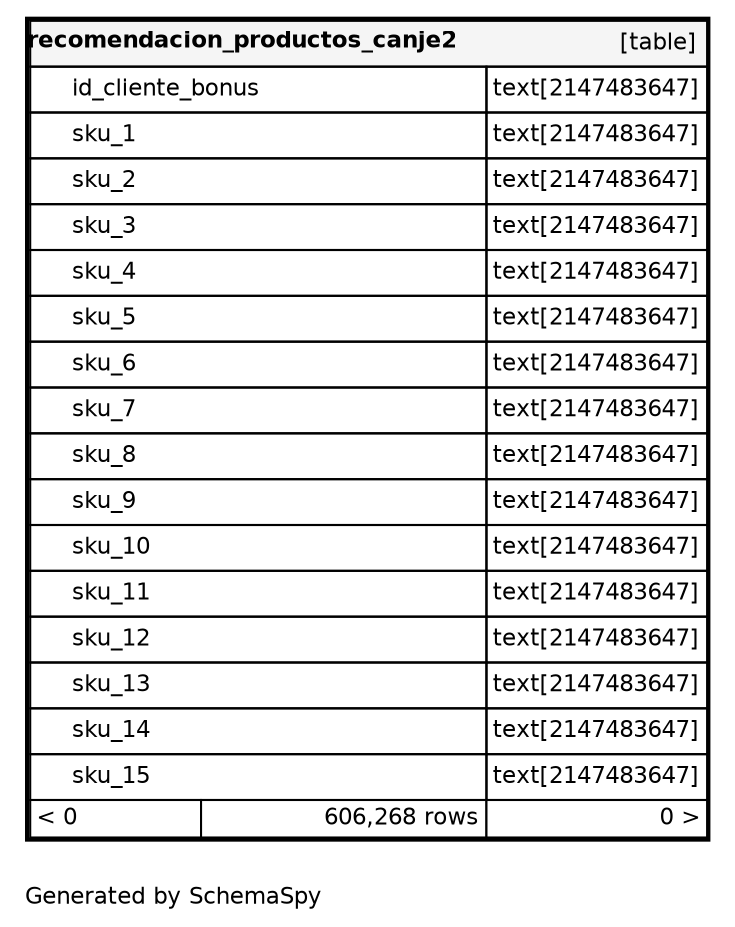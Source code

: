 digraph "oneDegreeRelationshipsDiagram" {
  graph [    rankdir="RL"    bgcolor="#ffffff"    label="\nGenerated by SchemaSpy"    labeljust="l"    nodesep="0.18"    ranksep="0.46"    fontname="Helvetica"    fontsize="11"    ration="compress"  ];  node [    fontname="Helvetica"    fontsize="11"    shape="plaintext"  ];  edge [    arrowsize="0.8"  ];
  "recomendacion_productos_canje2" [
   label=<
    <TABLE BORDER="2" CELLBORDER="1" CELLSPACING="0" BGCOLOR="#ffffff">
      <TR><TD COLSPAN="4"  BGCOLOR="#f5f5f5"><TABLE BORDER="0" CELLSPACING="0"><TR><TD ALIGN="LEFT" FIXEDSIZE="TRUE" WIDTH="198" HEIGHT="16"><B>recomendacion_productos_canje2</B></TD><TD ALIGN="RIGHT">[table]</TD></TR></TABLE></TD></TR>
      <TR><TD PORT="id_cliente_bonus" COLSPAN="2" ALIGN="LEFT"><TABLE BORDER="0" CELLSPACING="0" ALIGN="LEFT"><TR ALIGN="LEFT"><TD ALIGN="LEFT" FIXEDSIZE="TRUE" WIDTH="15" HEIGHT="16"></TD><TD ALIGN="LEFT" FIXEDSIZE="TRUE" WIDTH="198" HEIGHT="16">id_cliente_bonus</TD></TR></TABLE></TD><TD PORT="id_cliente_bonus.type" ALIGN="LEFT">text[2147483647]</TD></TR>
      <TR><TD PORT="sku_1" COLSPAN="2" ALIGN="LEFT"><TABLE BORDER="0" CELLSPACING="0" ALIGN="LEFT"><TR ALIGN="LEFT"><TD ALIGN="LEFT" FIXEDSIZE="TRUE" WIDTH="15" HEIGHT="16"></TD><TD ALIGN="LEFT" FIXEDSIZE="TRUE" WIDTH="198" HEIGHT="16">sku_1</TD></TR></TABLE></TD><TD PORT="sku_1.type" ALIGN="LEFT">text[2147483647]</TD></TR>
      <TR><TD PORT="sku_2" COLSPAN="2" ALIGN="LEFT"><TABLE BORDER="0" CELLSPACING="0" ALIGN="LEFT"><TR ALIGN="LEFT"><TD ALIGN="LEFT" FIXEDSIZE="TRUE" WIDTH="15" HEIGHT="16"></TD><TD ALIGN="LEFT" FIXEDSIZE="TRUE" WIDTH="198" HEIGHT="16">sku_2</TD></TR></TABLE></TD><TD PORT="sku_2.type" ALIGN="LEFT">text[2147483647]</TD></TR>
      <TR><TD PORT="sku_3" COLSPAN="2" ALIGN="LEFT"><TABLE BORDER="0" CELLSPACING="0" ALIGN="LEFT"><TR ALIGN="LEFT"><TD ALIGN="LEFT" FIXEDSIZE="TRUE" WIDTH="15" HEIGHT="16"></TD><TD ALIGN="LEFT" FIXEDSIZE="TRUE" WIDTH="198" HEIGHT="16">sku_3</TD></TR></TABLE></TD><TD PORT="sku_3.type" ALIGN="LEFT">text[2147483647]</TD></TR>
      <TR><TD PORT="sku_4" COLSPAN="2" ALIGN="LEFT"><TABLE BORDER="0" CELLSPACING="0" ALIGN="LEFT"><TR ALIGN="LEFT"><TD ALIGN="LEFT" FIXEDSIZE="TRUE" WIDTH="15" HEIGHT="16"></TD><TD ALIGN="LEFT" FIXEDSIZE="TRUE" WIDTH="198" HEIGHT="16">sku_4</TD></TR></TABLE></TD><TD PORT="sku_4.type" ALIGN="LEFT">text[2147483647]</TD></TR>
      <TR><TD PORT="sku_5" COLSPAN="2" ALIGN="LEFT"><TABLE BORDER="0" CELLSPACING="0" ALIGN="LEFT"><TR ALIGN="LEFT"><TD ALIGN="LEFT" FIXEDSIZE="TRUE" WIDTH="15" HEIGHT="16"></TD><TD ALIGN="LEFT" FIXEDSIZE="TRUE" WIDTH="198" HEIGHT="16">sku_5</TD></TR></TABLE></TD><TD PORT="sku_5.type" ALIGN="LEFT">text[2147483647]</TD></TR>
      <TR><TD PORT="sku_6" COLSPAN="2" ALIGN="LEFT"><TABLE BORDER="0" CELLSPACING="0" ALIGN="LEFT"><TR ALIGN="LEFT"><TD ALIGN="LEFT" FIXEDSIZE="TRUE" WIDTH="15" HEIGHT="16"></TD><TD ALIGN="LEFT" FIXEDSIZE="TRUE" WIDTH="198" HEIGHT="16">sku_6</TD></TR></TABLE></TD><TD PORT="sku_6.type" ALIGN="LEFT">text[2147483647]</TD></TR>
      <TR><TD PORT="sku_7" COLSPAN="2" ALIGN="LEFT"><TABLE BORDER="0" CELLSPACING="0" ALIGN="LEFT"><TR ALIGN="LEFT"><TD ALIGN="LEFT" FIXEDSIZE="TRUE" WIDTH="15" HEIGHT="16"></TD><TD ALIGN="LEFT" FIXEDSIZE="TRUE" WIDTH="198" HEIGHT="16">sku_7</TD></TR></TABLE></TD><TD PORT="sku_7.type" ALIGN="LEFT">text[2147483647]</TD></TR>
      <TR><TD PORT="sku_8" COLSPAN="2" ALIGN="LEFT"><TABLE BORDER="0" CELLSPACING="0" ALIGN="LEFT"><TR ALIGN="LEFT"><TD ALIGN="LEFT" FIXEDSIZE="TRUE" WIDTH="15" HEIGHT="16"></TD><TD ALIGN="LEFT" FIXEDSIZE="TRUE" WIDTH="198" HEIGHT="16">sku_8</TD></TR></TABLE></TD><TD PORT="sku_8.type" ALIGN="LEFT">text[2147483647]</TD></TR>
      <TR><TD PORT="sku_9" COLSPAN="2" ALIGN="LEFT"><TABLE BORDER="0" CELLSPACING="0" ALIGN="LEFT"><TR ALIGN="LEFT"><TD ALIGN="LEFT" FIXEDSIZE="TRUE" WIDTH="15" HEIGHT="16"></TD><TD ALIGN="LEFT" FIXEDSIZE="TRUE" WIDTH="198" HEIGHT="16">sku_9</TD></TR></TABLE></TD><TD PORT="sku_9.type" ALIGN="LEFT">text[2147483647]</TD></TR>
      <TR><TD PORT="sku_10" COLSPAN="2" ALIGN="LEFT"><TABLE BORDER="0" CELLSPACING="0" ALIGN="LEFT"><TR ALIGN="LEFT"><TD ALIGN="LEFT" FIXEDSIZE="TRUE" WIDTH="15" HEIGHT="16"></TD><TD ALIGN="LEFT" FIXEDSIZE="TRUE" WIDTH="198" HEIGHT="16">sku_10</TD></TR></TABLE></TD><TD PORT="sku_10.type" ALIGN="LEFT">text[2147483647]</TD></TR>
      <TR><TD PORT="sku_11" COLSPAN="2" ALIGN="LEFT"><TABLE BORDER="0" CELLSPACING="0" ALIGN="LEFT"><TR ALIGN="LEFT"><TD ALIGN="LEFT" FIXEDSIZE="TRUE" WIDTH="15" HEIGHT="16"></TD><TD ALIGN="LEFT" FIXEDSIZE="TRUE" WIDTH="198" HEIGHT="16">sku_11</TD></TR></TABLE></TD><TD PORT="sku_11.type" ALIGN="LEFT">text[2147483647]</TD></TR>
      <TR><TD PORT="sku_12" COLSPAN="2" ALIGN="LEFT"><TABLE BORDER="0" CELLSPACING="0" ALIGN="LEFT"><TR ALIGN="LEFT"><TD ALIGN="LEFT" FIXEDSIZE="TRUE" WIDTH="15" HEIGHT="16"></TD><TD ALIGN="LEFT" FIXEDSIZE="TRUE" WIDTH="198" HEIGHT="16">sku_12</TD></TR></TABLE></TD><TD PORT="sku_12.type" ALIGN="LEFT">text[2147483647]</TD></TR>
      <TR><TD PORT="sku_13" COLSPAN="2" ALIGN="LEFT"><TABLE BORDER="0" CELLSPACING="0" ALIGN="LEFT"><TR ALIGN="LEFT"><TD ALIGN="LEFT" FIXEDSIZE="TRUE" WIDTH="15" HEIGHT="16"></TD><TD ALIGN="LEFT" FIXEDSIZE="TRUE" WIDTH="198" HEIGHT="16">sku_13</TD></TR></TABLE></TD><TD PORT="sku_13.type" ALIGN="LEFT">text[2147483647]</TD></TR>
      <TR><TD PORT="sku_14" COLSPAN="2" ALIGN="LEFT"><TABLE BORDER="0" CELLSPACING="0" ALIGN="LEFT"><TR ALIGN="LEFT"><TD ALIGN="LEFT" FIXEDSIZE="TRUE" WIDTH="15" HEIGHT="16"></TD><TD ALIGN="LEFT" FIXEDSIZE="TRUE" WIDTH="198" HEIGHT="16">sku_14</TD></TR></TABLE></TD><TD PORT="sku_14.type" ALIGN="LEFT">text[2147483647]</TD></TR>
      <TR><TD PORT="sku_15" COLSPAN="2" ALIGN="LEFT"><TABLE BORDER="0" CELLSPACING="0" ALIGN="LEFT"><TR ALIGN="LEFT"><TD ALIGN="LEFT" FIXEDSIZE="TRUE" WIDTH="15" HEIGHT="16"></TD><TD ALIGN="LEFT" FIXEDSIZE="TRUE" WIDTH="198" HEIGHT="16">sku_15</TD></TR></TABLE></TD><TD PORT="sku_15.type" ALIGN="LEFT">text[2147483647]</TD></TR>
      <TR><TD ALIGN="LEFT" BGCOLOR="#ffffff">&lt; 0</TD><TD ALIGN="RIGHT" BGCOLOR="#ffffff">606,268 rows</TD><TD ALIGN="RIGHT" BGCOLOR="#ffffff">0 &gt;</TD></TR>
    </TABLE>>
    URL="recomendacion_productos_canje2.html"
    target="_top"
    tooltip="recomendacion_productos_canje2"
  ];
}
